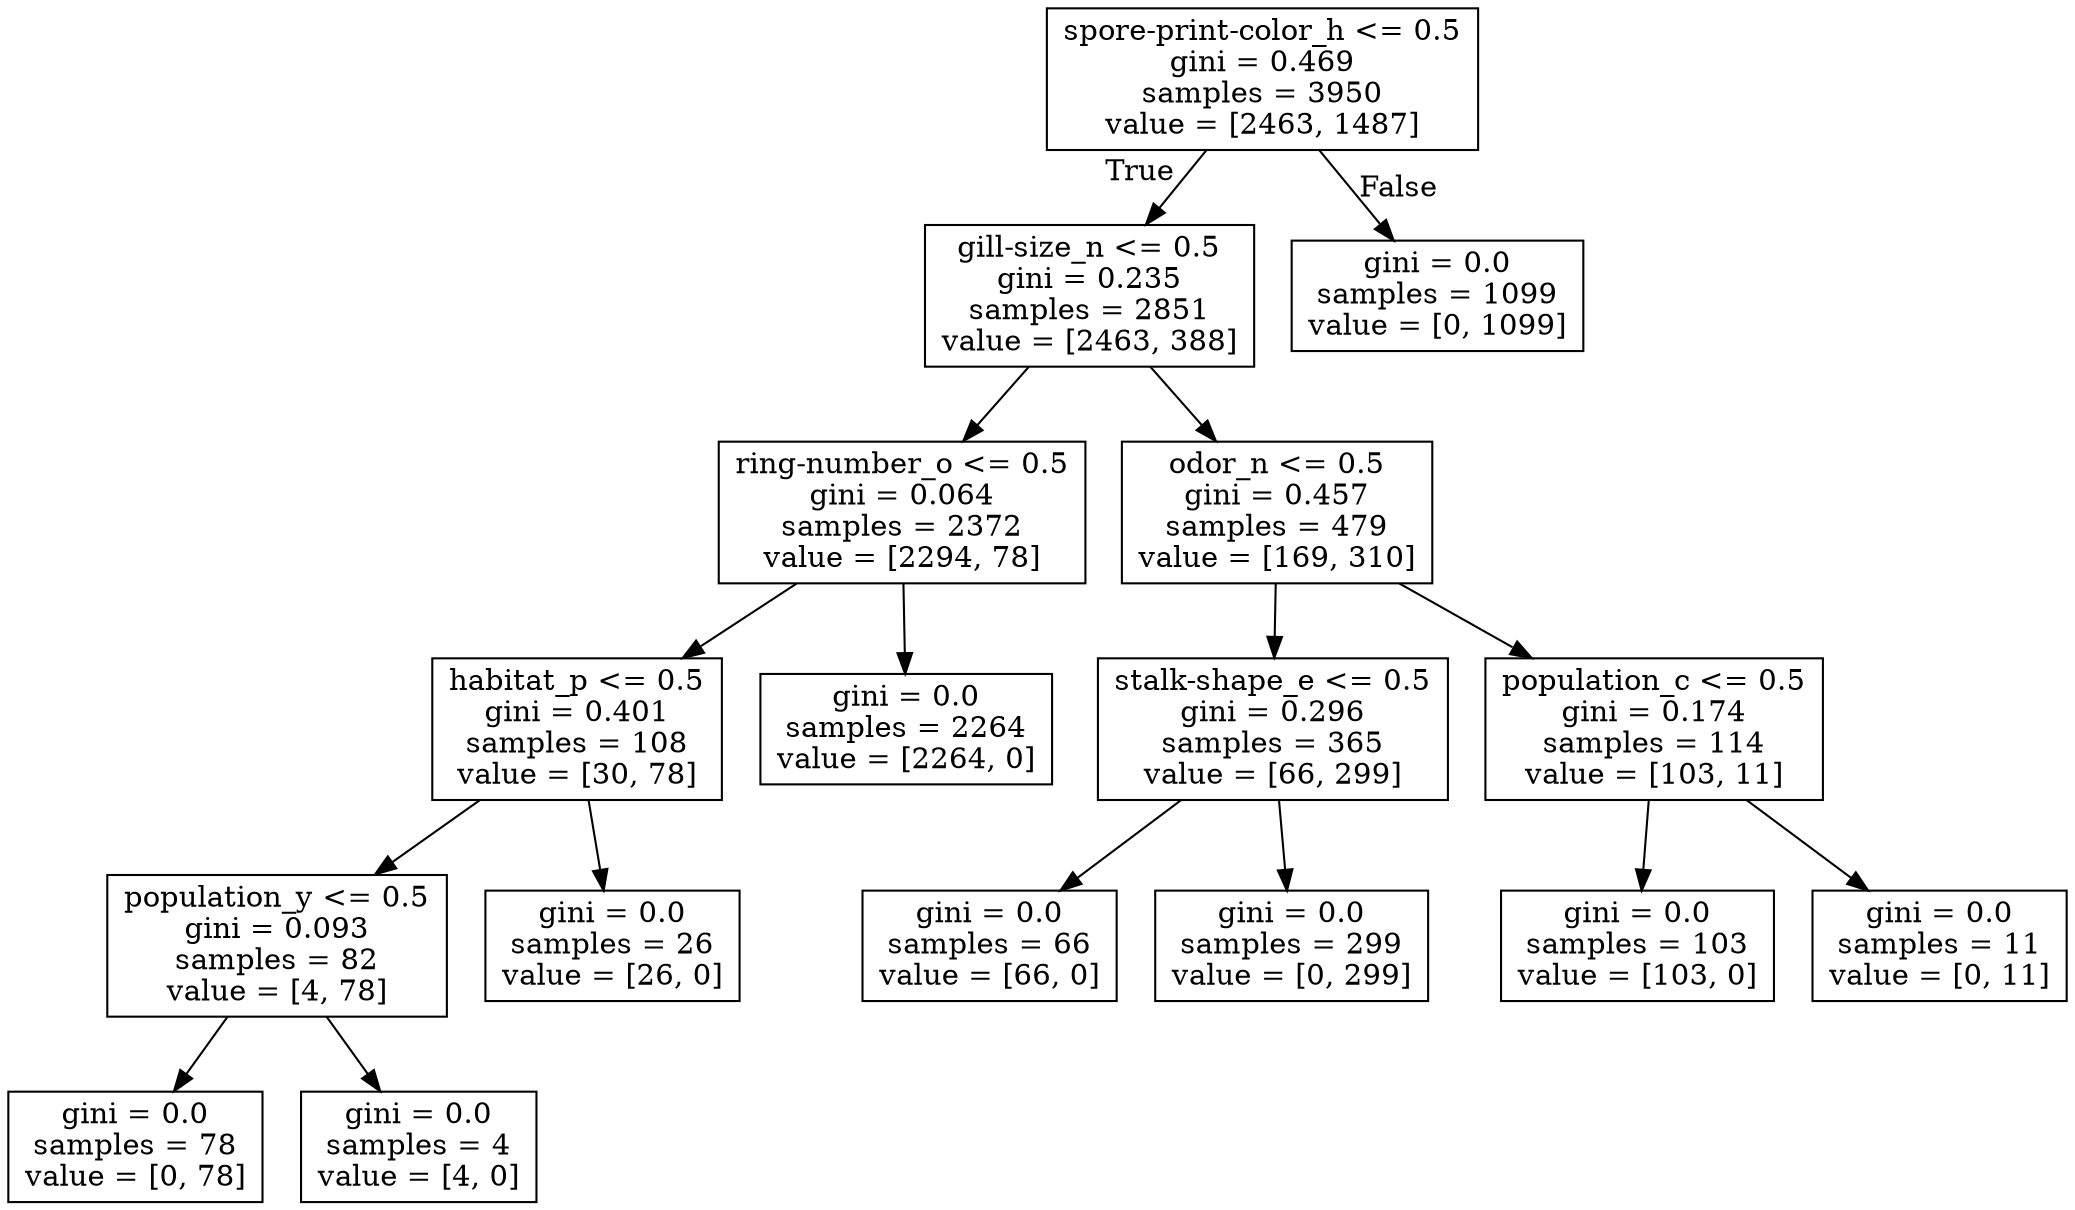 digraph Tree {
node [shape=box] ;
0 [label="spore-print-color_h <= 0.5\ngini = 0.469\nsamples = 3950\nvalue = [2463, 1487]"] ;
1 [label="gill-size_n <= 0.5\ngini = 0.235\nsamples = 2851\nvalue = [2463, 388]"] ;
0 -> 1 [labeldistance=2.5, labelangle=45, headlabel="True"] ;
2 [label="ring-number_o <= 0.5\ngini = 0.064\nsamples = 2372\nvalue = [2294, 78]"] ;
1 -> 2 ;
3 [label="habitat_p <= 0.5\ngini = 0.401\nsamples = 108\nvalue = [30, 78]"] ;
2 -> 3 ;
4 [label="population_y <= 0.5\ngini = 0.093\nsamples = 82\nvalue = [4, 78]"] ;
3 -> 4 ;
5 [label="gini = 0.0\nsamples = 78\nvalue = [0, 78]"] ;
4 -> 5 ;
6 [label="gini = 0.0\nsamples = 4\nvalue = [4, 0]"] ;
4 -> 6 ;
7 [label="gini = 0.0\nsamples = 26\nvalue = [26, 0]"] ;
3 -> 7 ;
8 [label="gini = 0.0\nsamples = 2264\nvalue = [2264, 0]"] ;
2 -> 8 ;
9 [label="odor_n <= 0.5\ngini = 0.457\nsamples = 479\nvalue = [169, 310]"] ;
1 -> 9 ;
10 [label="stalk-shape_e <= 0.5\ngini = 0.296\nsamples = 365\nvalue = [66, 299]"] ;
9 -> 10 ;
11 [label="gini = 0.0\nsamples = 66\nvalue = [66, 0]"] ;
10 -> 11 ;
12 [label="gini = 0.0\nsamples = 299\nvalue = [0, 299]"] ;
10 -> 12 ;
13 [label="population_c <= 0.5\ngini = 0.174\nsamples = 114\nvalue = [103, 11]"] ;
9 -> 13 ;
14 [label="gini = 0.0\nsamples = 103\nvalue = [103, 0]"] ;
13 -> 14 ;
15 [label="gini = 0.0\nsamples = 11\nvalue = [0, 11]"] ;
13 -> 15 ;
16 [label="gini = 0.0\nsamples = 1099\nvalue = [0, 1099]"] ;
0 -> 16 [labeldistance=2.5, labelangle=-45, headlabel="False"] ;
}